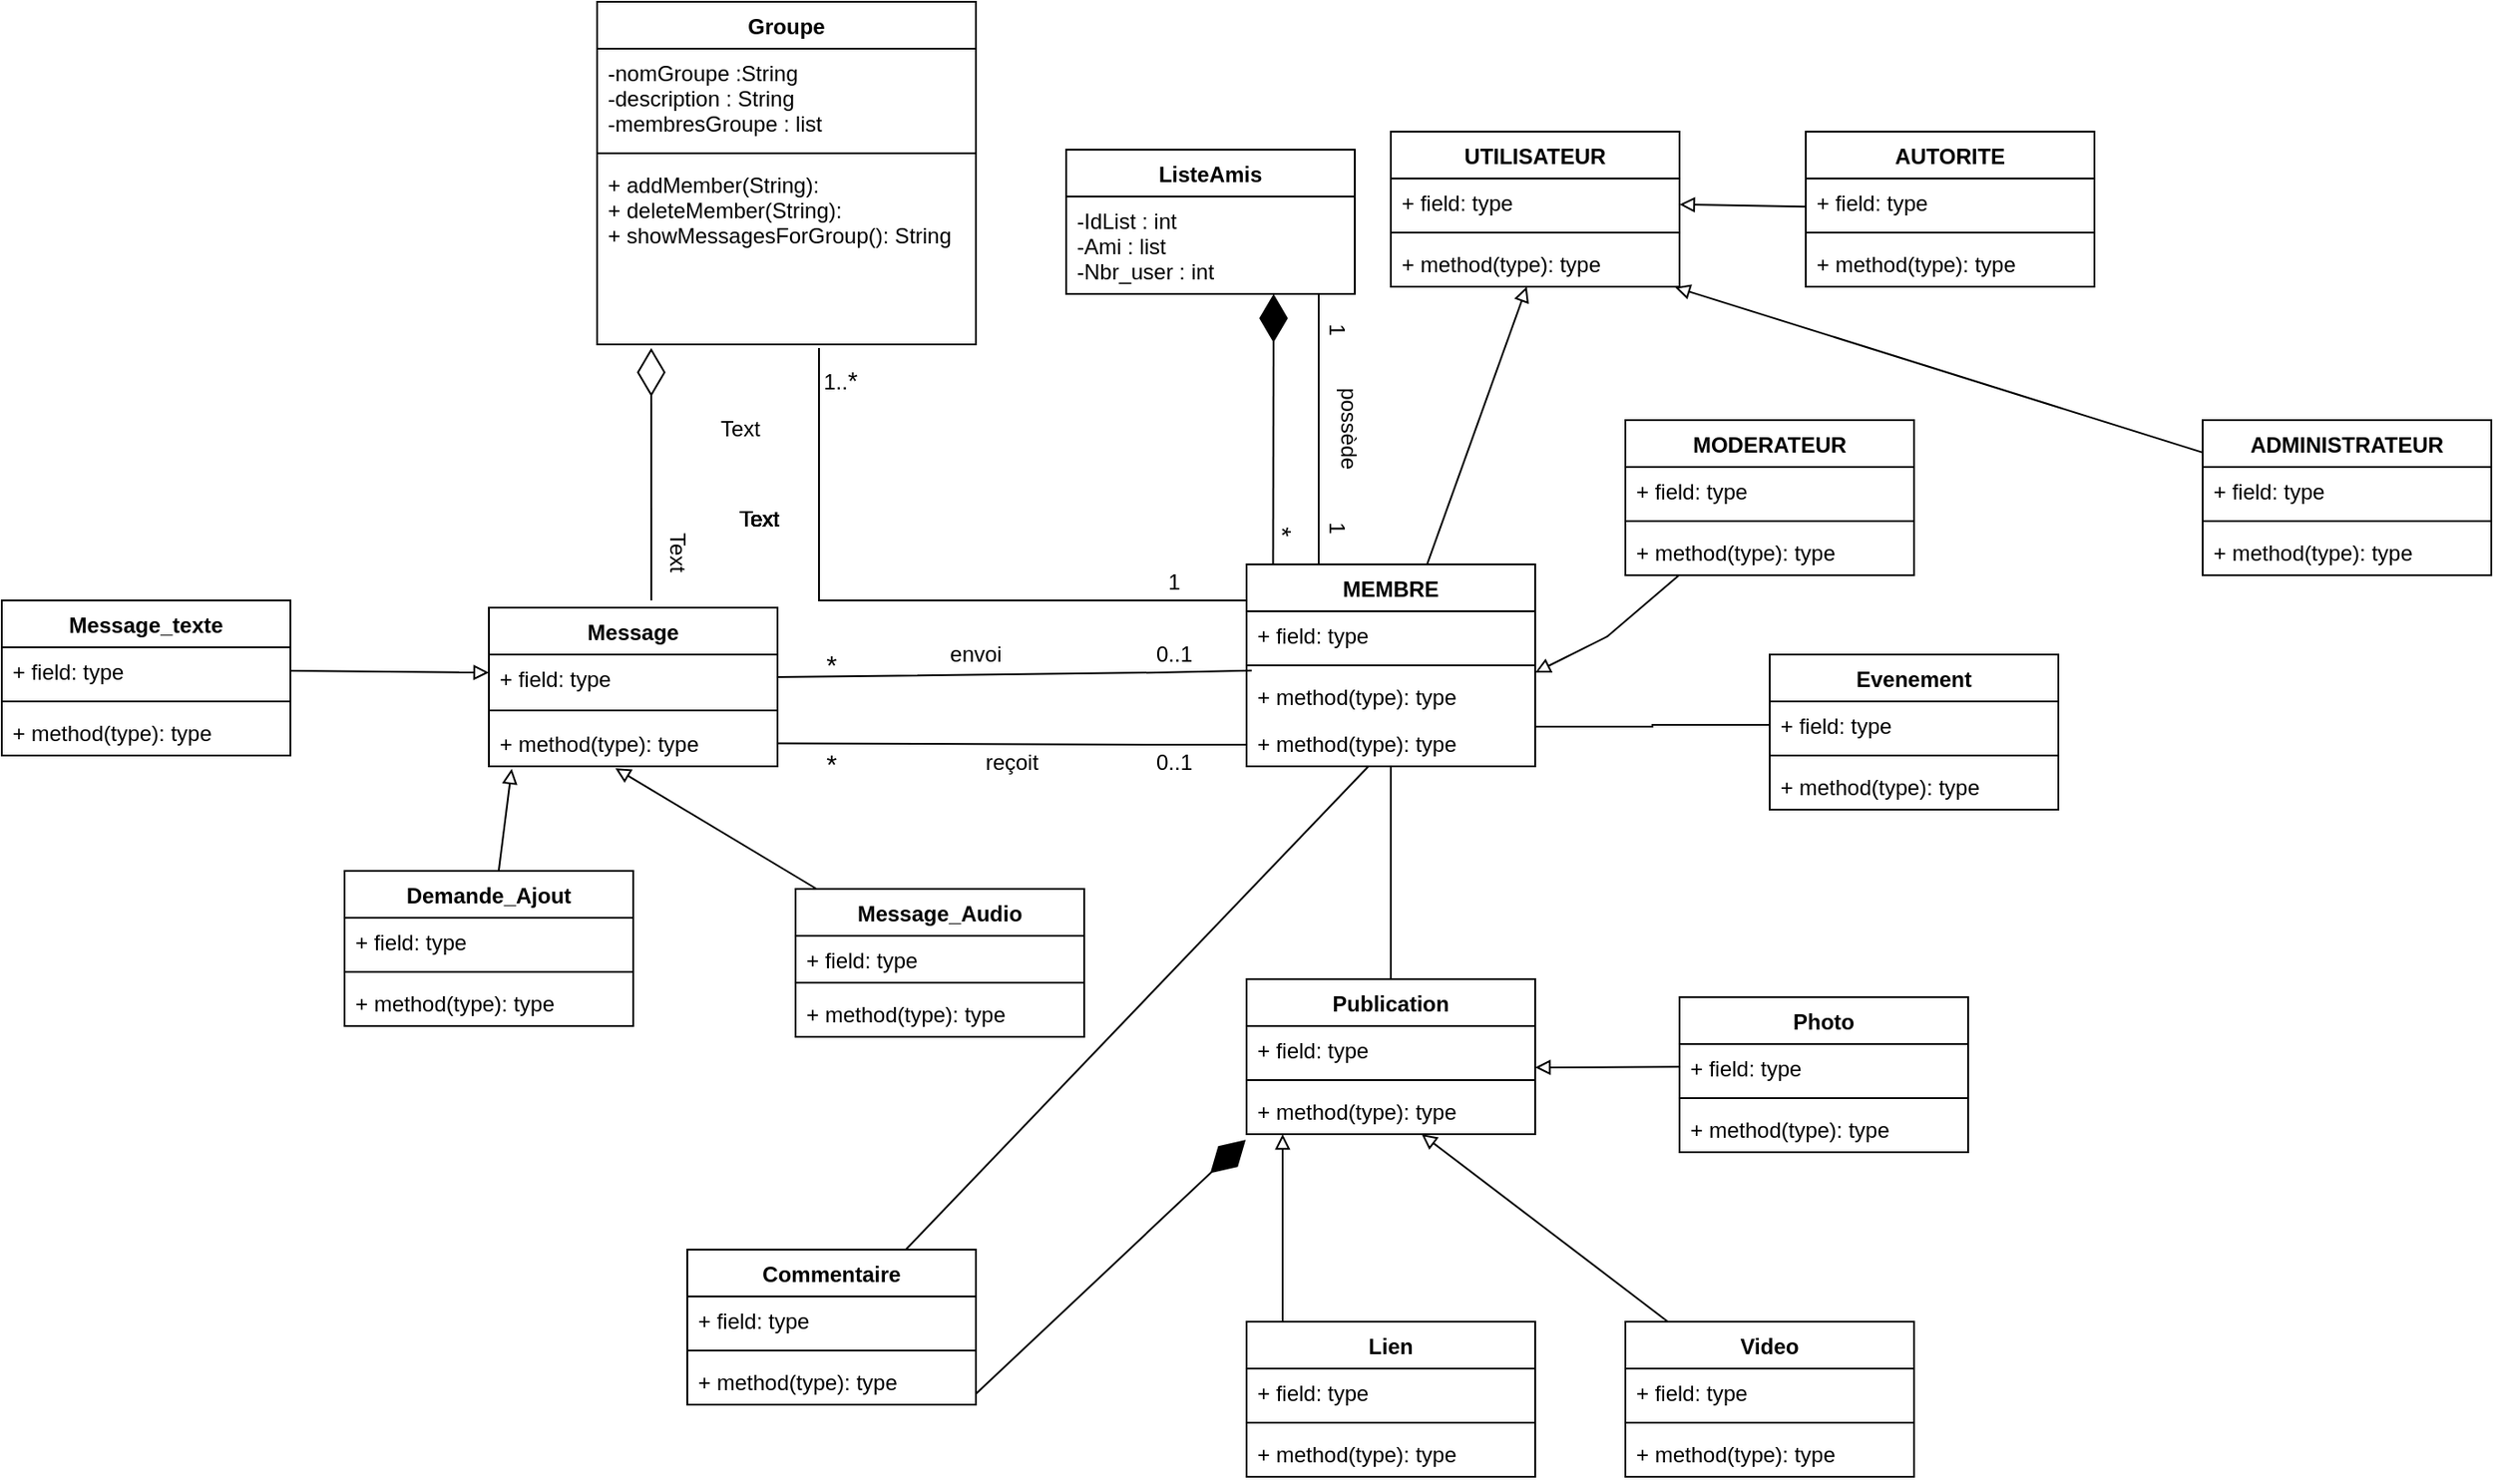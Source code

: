 <mxfile version="20.8.11" type="github">
  <diagram name="Page-1" id="nLd5oKzQ9gO693_rZfJg">
    <mxGraphModel dx="1574" dy="1639" grid="1" gridSize="10" guides="1" tooltips="1" connect="1" arrows="1" fold="1" page="1" pageScale="1" pageWidth="827" pageHeight="1169" math="0" shadow="0">
      <root>
        <mxCell id="0" />
        <mxCell id="1" parent="0" />
        <mxCell id="KBeB1Mv37ap3J1wRYVuE-1" value="UTILISATEUR" style="swimlane;fontStyle=1;align=center;verticalAlign=top;childLayout=stackLayout;horizontal=1;startSize=26;horizontalStack=0;resizeParent=1;resizeParentMax=0;resizeLast=0;collapsible=1;marginBottom=0;" parent="1" vertex="1">
          <mxGeometry x="290" y="20" width="160" height="86" as="geometry" />
        </mxCell>
        <mxCell id="KBeB1Mv37ap3J1wRYVuE-2" value="+ field: type" style="text;strokeColor=none;fillColor=none;align=left;verticalAlign=top;spacingLeft=4;spacingRight=4;overflow=hidden;rotatable=0;points=[[0,0.5],[1,0.5]];portConstraint=eastwest;" parent="KBeB1Mv37ap3J1wRYVuE-1" vertex="1">
          <mxGeometry y="26" width="160" height="26" as="geometry" />
        </mxCell>
        <mxCell id="KBeB1Mv37ap3J1wRYVuE-3" value="" style="line;strokeWidth=1;fillColor=none;align=left;verticalAlign=middle;spacingTop=-1;spacingLeft=3;spacingRight=3;rotatable=0;labelPosition=right;points=[];portConstraint=eastwest;strokeColor=inherit;" parent="KBeB1Mv37ap3J1wRYVuE-1" vertex="1">
          <mxGeometry y="52" width="160" height="8" as="geometry" />
        </mxCell>
        <mxCell id="KBeB1Mv37ap3J1wRYVuE-4" value="+ method(type): type" style="text;strokeColor=none;fillColor=none;align=left;verticalAlign=top;spacingLeft=4;spacingRight=4;overflow=hidden;rotatable=0;points=[[0,0.5],[1,0.5]];portConstraint=eastwest;" parent="KBeB1Mv37ap3J1wRYVuE-1" vertex="1">
          <mxGeometry y="60" width="160" height="26" as="geometry" />
        </mxCell>
        <mxCell id="CkU59M2SKb6onxOzNVY_-23" style="edgeStyle=none;rounded=0;orthogonalLoop=1;jettySize=auto;html=1;endArrow=block;endFill=0;" parent="1" source="KBeB1Mv37ap3J1wRYVuE-11" target="KBeB1Mv37ap3J1wRYVuE-2" edge="1">
          <mxGeometry relative="1" as="geometry" />
        </mxCell>
        <mxCell id="KBeB1Mv37ap3J1wRYVuE-11" value="AUTORITE" style="swimlane;fontStyle=1;align=center;verticalAlign=top;childLayout=stackLayout;horizontal=1;startSize=26;horizontalStack=0;resizeParent=1;resizeParentMax=0;resizeLast=0;collapsible=1;marginBottom=0;" parent="1" vertex="1">
          <mxGeometry x="520" y="20" width="160" height="86" as="geometry" />
        </mxCell>
        <mxCell id="KBeB1Mv37ap3J1wRYVuE-12" value="+ field: type" style="text;strokeColor=none;fillColor=none;align=left;verticalAlign=top;spacingLeft=4;spacingRight=4;overflow=hidden;rotatable=0;points=[[0,0.5],[1,0.5]];portConstraint=eastwest;" parent="KBeB1Mv37ap3J1wRYVuE-11" vertex="1">
          <mxGeometry y="26" width="160" height="26" as="geometry" />
        </mxCell>
        <mxCell id="KBeB1Mv37ap3J1wRYVuE-13" value="" style="line;strokeWidth=1;fillColor=none;align=left;verticalAlign=middle;spacingTop=-1;spacingLeft=3;spacingRight=3;rotatable=0;labelPosition=right;points=[];portConstraint=eastwest;strokeColor=inherit;" parent="KBeB1Mv37ap3J1wRYVuE-11" vertex="1">
          <mxGeometry y="52" width="160" height="8" as="geometry" />
        </mxCell>
        <mxCell id="KBeB1Mv37ap3J1wRYVuE-14" value="+ method(type): type" style="text;strokeColor=none;fillColor=none;align=left;verticalAlign=top;spacingLeft=4;spacingRight=4;overflow=hidden;rotatable=0;points=[[0,0.5],[1,0.5]];portConstraint=eastwest;" parent="KBeB1Mv37ap3J1wRYVuE-11" vertex="1">
          <mxGeometry y="60" width="160" height="26" as="geometry" />
        </mxCell>
        <mxCell id="CkU59M2SKb6onxOzNVY_-20" style="rounded=0;orthogonalLoop=1;jettySize=auto;html=1;endArrow=block;endFill=0;" parent="1" source="KBeB1Mv37ap3J1wRYVuE-15" target="KBeB1Mv37ap3J1wRYVuE-4" edge="1">
          <mxGeometry relative="1" as="geometry">
            <mxPoint x="300" y="120" as="targetPoint" />
          </mxGeometry>
        </mxCell>
        <mxCell id="7G3Ht4xXfiFAOZeV6RYM-14" style="edgeStyle=orthogonalEdgeStyle;rounded=0;jumpSize=6;orthogonalLoop=1;jettySize=auto;html=1;entryX=0;entryY=0.5;entryDx=0;entryDy=0;strokeWidth=1;endArrow=none;endFill=0;startSize=6;sourcePerimeterSpacing=0;targetPerimeterSpacing=0;" edge="1" parent="1" source="KBeB1Mv37ap3J1wRYVuE-15" target="7G3Ht4xXfiFAOZeV6RYM-11">
          <mxGeometry relative="1" as="geometry">
            <Array as="points">
              <mxPoint x="435" y="350" />
              <mxPoint x="435" y="349" />
            </Array>
          </mxGeometry>
        </mxCell>
        <mxCell id="KBeB1Mv37ap3J1wRYVuE-15" value="MEMBRE" style="swimlane;fontStyle=1;align=center;verticalAlign=top;childLayout=stackLayout;horizontal=1;startSize=26;horizontalStack=0;resizeParent=1;resizeParentMax=0;resizeLast=0;collapsible=1;marginBottom=0;" parent="1" vertex="1">
          <mxGeometry x="210" y="260" width="160" height="112" as="geometry" />
        </mxCell>
        <mxCell id="KBeB1Mv37ap3J1wRYVuE-16" value="+ field: type" style="text;strokeColor=none;fillColor=none;align=left;verticalAlign=top;spacingLeft=4;spacingRight=4;overflow=hidden;rotatable=0;points=[[0,0.5],[1,0.5]];portConstraint=eastwest;" parent="KBeB1Mv37ap3J1wRYVuE-15" vertex="1">
          <mxGeometry y="26" width="160" height="26" as="geometry" />
        </mxCell>
        <mxCell id="KBeB1Mv37ap3J1wRYVuE-17" value="" style="line;strokeWidth=1;fillColor=none;align=left;verticalAlign=middle;spacingTop=-1;spacingLeft=3;spacingRight=3;rotatable=0;labelPosition=right;points=[];portConstraint=eastwest;strokeColor=inherit;" parent="KBeB1Mv37ap3J1wRYVuE-15" vertex="1">
          <mxGeometry y="52" width="160" height="8" as="geometry" />
        </mxCell>
        <mxCell id="KBeB1Mv37ap3J1wRYVuE-18" value="+ method(type): type" style="text;strokeColor=none;fillColor=none;align=left;verticalAlign=top;spacingLeft=4;spacingRight=4;overflow=hidden;rotatable=0;points=[[0,0.5],[1,0.5]];portConstraint=eastwest;" parent="KBeB1Mv37ap3J1wRYVuE-15" vertex="1">
          <mxGeometry y="60" width="160" height="26" as="geometry" />
        </mxCell>
        <mxCell id="CkU59M2SKb6onxOzNVY_-53" value="+ method(type): type" style="text;strokeColor=none;fillColor=none;align=left;verticalAlign=top;spacingLeft=4;spacingRight=4;overflow=hidden;rotatable=0;points=[[0,0.5],[1,0.5]];portConstraint=eastwest;" parent="KBeB1Mv37ap3J1wRYVuE-15" vertex="1">
          <mxGeometry y="86" width="160" height="26" as="geometry" />
        </mxCell>
        <mxCell id="CkU59M2SKb6onxOzNVY_-25" style="edgeStyle=none;rounded=0;orthogonalLoop=1;jettySize=auto;html=1;endArrow=block;endFill=0;entryX=1;entryY=0;entryDx=0;entryDy=0;entryPerimeter=0;" parent="1" source="KBeB1Mv37ap3J1wRYVuE-19" target="KBeB1Mv37ap3J1wRYVuE-18" edge="1">
          <mxGeometry relative="1" as="geometry">
            <mxPoint x="400" y="170" as="targetPoint" />
            <Array as="points">
              <mxPoint x="410" y="300" />
            </Array>
          </mxGeometry>
        </mxCell>
        <mxCell id="KBeB1Mv37ap3J1wRYVuE-19" value="MODERATEUR" style="swimlane;fontStyle=1;align=center;verticalAlign=top;childLayout=stackLayout;horizontal=1;startSize=26;horizontalStack=0;resizeParent=1;resizeParentMax=0;resizeLast=0;collapsible=1;marginBottom=0;" parent="1" vertex="1">
          <mxGeometry x="420" y="180" width="160" height="86" as="geometry" />
        </mxCell>
        <mxCell id="KBeB1Mv37ap3J1wRYVuE-20" value="+ field: type" style="text;strokeColor=none;fillColor=none;align=left;verticalAlign=top;spacingLeft=4;spacingRight=4;overflow=hidden;rotatable=0;points=[[0,0.5],[1,0.5]];portConstraint=eastwest;" parent="KBeB1Mv37ap3J1wRYVuE-19" vertex="1">
          <mxGeometry y="26" width="160" height="26" as="geometry" />
        </mxCell>
        <mxCell id="KBeB1Mv37ap3J1wRYVuE-21" value="" style="line;strokeWidth=1;fillColor=none;align=left;verticalAlign=middle;spacingTop=-1;spacingLeft=3;spacingRight=3;rotatable=0;labelPosition=right;points=[];portConstraint=eastwest;strokeColor=inherit;" parent="KBeB1Mv37ap3J1wRYVuE-19" vertex="1">
          <mxGeometry y="52" width="160" height="8" as="geometry" />
        </mxCell>
        <mxCell id="KBeB1Mv37ap3J1wRYVuE-22" value="+ method(type): type" style="text;strokeColor=none;fillColor=none;align=left;verticalAlign=top;spacingLeft=4;spacingRight=4;overflow=hidden;rotatable=0;points=[[0,0.5],[1,0.5]];portConstraint=eastwest;" parent="KBeB1Mv37ap3J1wRYVuE-19" vertex="1">
          <mxGeometry y="60" width="160" height="26" as="geometry" />
        </mxCell>
        <mxCell id="CkU59M2SKb6onxOzNVY_-22" style="edgeStyle=none;rounded=0;orthogonalLoop=1;jettySize=auto;html=1;entryX=0.984;entryY=1.01;entryDx=0;entryDy=0;entryPerimeter=0;endArrow=block;endFill=0;" parent="1" source="KBeB1Mv37ap3J1wRYVuE-23" target="KBeB1Mv37ap3J1wRYVuE-4" edge="1">
          <mxGeometry relative="1" as="geometry" />
        </mxCell>
        <mxCell id="KBeB1Mv37ap3J1wRYVuE-23" value="ADMINISTRATEUR" style="swimlane;fontStyle=1;align=center;verticalAlign=top;childLayout=stackLayout;horizontal=1;startSize=26;horizontalStack=0;resizeParent=1;resizeParentMax=0;resizeLast=0;collapsible=1;marginBottom=0;" parent="1" vertex="1">
          <mxGeometry x="740" y="180" width="160" height="86" as="geometry" />
        </mxCell>
        <mxCell id="KBeB1Mv37ap3J1wRYVuE-24" value="+ field: type" style="text;strokeColor=none;fillColor=none;align=left;verticalAlign=top;spacingLeft=4;spacingRight=4;overflow=hidden;rotatable=0;points=[[0,0.5],[1,0.5]];portConstraint=eastwest;" parent="KBeB1Mv37ap3J1wRYVuE-23" vertex="1">
          <mxGeometry y="26" width="160" height="26" as="geometry" />
        </mxCell>
        <mxCell id="KBeB1Mv37ap3J1wRYVuE-25" value="" style="line;strokeWidth=1;fillColor=none;align=left;verticalAlign=middle;spacingTop=-1;spacingLeft=3;spacingRight=3;rotatable=0;labelPosition=right;points=[];portConstraint=eastwest;strokeColor=inherit;" parent="KBeB1Mv37ap3J1wRYVuE-23" vertex="1">
          <mxGeometry y="52" width="160" height="8" as="geometry" />
        </mxCell>
        <mxCell id="KBeB1Mv37ap3J1wRYVuE-26" value="+ method(type): type" style="text;strokeColor=none;fillColor=none;align=left;verticalAlign=top;spacingLeft=4;spacingRight=4;overflow=hidden;rotatable=0;points=[[0,0.5],[1,0.5]];portConstraint=eastwest;" parent="KBeB1Mv37ap3J1wRYVuE-23" vertex="1">
          <mxGeometry y="60" width="160" height="26" as="geometry" />
        </mxCell>
        <mxCell id="CkU59M2SKb6onxOzNVY_-62" style="edgeStyle=none;rounded=0;orthogonalLoop=1;jettySize=auto;html=1;endArrow=none;endFill=0;" parent="1" source="CkU59M2SKb6onxOzNVY_-30" target="CkU59M2SKb6onxOzNVY_-53" edge="1">
          <mxGeometry relative="1" as="geometry" />
        </mxCell>
        <mxCell id="CkU59M2SKb6onxOzNVY_-30" value="Publication" style="swimlane;fontStyle=1;align=center;verticalAlign=top;childLayout=stackLayout;horizontal=1;startSize=26;horizontalStack=0;resizeParent=1;resizeParentMax=0;resizeLast=0;collapsible=1;marginBottom=0;" parent="1" vertex="1">
          <mxGeometry x="210" y="490" width="160" height="86" as="geometry" />
        </mxCell>
        <mxCell id="CkU59M2SKb6onxOzNVY_-31" value="+ field: type" style="text;strokeColor=none;fillColor=none;align=left;verticalAlign=top;spacingLeft=4;spacingRight=4;overflow=hidden;rotatable=0;points=[[0,0.5],[1,0.5]];portConstraint=eastwest;" parent="CkU59M2SKb6onxOzNVY_-30" vertex="1">
          <mxGeometry y="26" width="160" height="26" as="geometry" />
        </mxCell>
        <mxCell id="CkU59M2SKb6onxOzNVY_-32" value="" style="line;strokeWidth=1;fillColor=none;align=left;verticalAlign=middle;spacingTop=-1;spacingLeft=3;spacingRight=3;rotatable=0;labelPosition=right;points=[];portConstraint=eastwest;strokeColor=inherit;" parent="CkU59M2SKb6onxOzNVY_-30" vertex="1">
          <mxGeometry y="52" width="160" height="8" as="geometry" />
        </mxCell>
        <mxCell id="CkU59M2SKb6onxOzNVY_-33" value="+ method(type): type" style="text;strokeColor=none;fillColor=none;align=left;verticalAlign=top;spacingLeft=4;spacingRight=4;overflow=hidden;rotatable=0;points=[[0,0.5],[1,0.5]];portConstraint=eastwest;" parent="CkU59M2SKb6onxOzNVY_-30" vertex="1">
          <mxGeometry y="60" width="160" height="26" as="geometry" />
        </mxCell>
        <mxCell id="CkU59M2SKb6onxOzNVY_-48" style="edgeStyle=none;rounded=0;orthogonalLoop=1;jettySize=auto;html=1;endArrow=block;endFill=0;" parent="1" source="CkU59M2SKb6onxOzNVY_-34" target="CkU59M2SKb6onxOzNVY_-33" edge="1">
          <mxGeometry relative="1" as="geometry" />
        </mxCell>
        <mxCell id="CkU59M2SKb6onxOzNVY_-34" value="Video" style="swimlane;fontStyle=1;align=center;verticalAlign=top;childLayout=stackLayout;horizontal=1;startSize=26;horizontalStack=0;resizeParent=1;resizeParentMax=0;resizeLast=0;collapsible=1;marginBottom=0;" parent="1" vertex="1">
          <mxGeometry x="420" y="680" width="160" height="86" as="geometry" />
        </mxCell>
        <mxCell id="CkU59M2SKb6onxOzNVY_-35" value="+ field: type" style="text;strokeColor=none;fillColor=none;align=left;verticalAlign=top;spacingLeft=4;spacingRight=4;overflow=hidden;rotatable=0;points=[[0,0.5],[1,0.5]];portConstraint=eastwest;" parent="CkU59M2SKb6onxOzNVY_-34" vertex="1">
          <mxGeometry y="26" width="160" height="26" as="geometry" />
        </mxCell>
        <mxCell id="CkU59M2SKb6onxOzNVY_-36" value="" style="line;strokeWidth=1;fillColor=none;align=left;verticalAlign=middle;spacingTop=-1;spacingLeft=3;spacingRight=3;rotatable=0;labelPosition=right;points=[];portConstraint=eastwest;strokeColor=inherit;" parent="CkU59M2SKb6onxOzNVY_-34" vertex="1">
          <mxGeometry y="52" width="160" height="8" as="geometry" />
        </mxCell>
        <mxCell id="CkU59M2SKb6onxOzNVY_-37" value="+ method(type): type" style="text;strokeColor=none;fillColor=none;align=left;verticalAlign=top;spacingLeft=4;spacingRight=4;overflow=hidden;rotatable=0;points=[[0,0.5],[1,0.5]];portConstraint=eastwest;" parent="CkU59M2SKb6onxOzNVY_-34" vertex="1">
          <mxGeometry y="60" width="160" height="26" as="geometry" />
        </mxCell>
        <mxCell id="CkU59M2SKb6onxOzNVY_-47" style="edgeStyle=none;rounded=0;orthogonalLoop=1;jettySize=auto;html=1;endArrow=block;endFill=0;" parent="1" edge="1">
          <mxGeometry relative="1" as="geometry">
            <mxPoint x="230" y="680" as="sourcePoint" />
            <mxPoint x="230" y="576.0" as="targetPoint" />
          </mxGeometry>
        </mxCell>
        <mxCell id="CkU59M2SKb6onxOzNVY_-38" value="Lien" style="swimlane;fontStyle=1;align=center;verticalAlign=top;childLayout=stackLayout;horizontal=1;startSize=26;horizontalStack=0;resizeParent=1;resizeParentMax=0;resizeLast=0;collapsible=1;marginBottom=0;" parent="1" vertex="1">
          <mxGeometry x="210" y="680" width="160" height="86" as="geometry" />
        </mxCell>
        <mxCell id="CkU59M2SKb6onxOzNVY_-39" value="+ field: type" style="text;strokeColor=none;fillColor=none;align=left;verticalAlign=top;spacingLeft=4;spacingRight=4;overflow=hidden;rotatable=0;points=[[0,0.5],[1,0.5]];portConstraint=eastwest;" parent="CkU59M2SKb6onxOzNVY_-38" vertex="1">
          <mxGeometry y="26" width="160" height="26" as="geometry" />
        </mxCell>
        <mxCell id="CkU59M2SKb6onxOzNVY_-40" value="" style="line;strokeWidth=1;fillColor=none;align=left;verticalAlign=middle;spacingTop=-1;spacingLeft=3;spacingRight=3;rotatable=0;labelPosition=right;points=[];portConstraint=eastwest;strokeColor=inherit;" parent="CkU59M2SKb6onxOzNVY_-38" vertex="1">
          <mxGeometry y="52" width="160" height="8" as="geometry" />
        </mxCell>
        <mxCell id="CkU59M2SKb6onxOzNVY_-41" value="+ method(type): type" style="text;strokeColor=none;fillColor=none;align=left;verticalAlign=top;spacingLeft=4;spacingRight=4;overflow=hidden;rotatable=0;points=[[0,0.5],[1,0.5]];portConstraint=eastwest;" parent="CkU59M2SKb6onxOzNVY_-38" vertex="1">
          <mxGeometry y="60" width="160" height="26" as="geometry" />
        </mxCell>
        <mxCell id="CkU59M2SKb6onxOzNVY_-49" style="edgeStyle=none;rounded=0;orthogonalLoop=1;jettySize=auto;html=1;endArrow=block;endFill=0;" parent="1" edge="1">
          <mxGeometry relative="1" as="geometry">
            <mxPoint x="450" y="538.667" as="sourcePoint" />
            <mxPoint x="370" y="539" as="targetPoint" />
          </mxGeometry>
        </mxCell>
        <mxCell id="CkU59M2SKb6onxOzNVY_-42" value="Photo" style="swimlane;fontStyle=1;align=center;verticalAlign=top;childLayout=stackLayout;horizontal=1;startSize=26;horizontalStack=0;resizeParent=1;resizeParentMax=0;resizeLast=0;collapsible=1;marginBottom=0;" parent="1" vertex="1">
          <mxGeometry x="450" y="500" width="160" height="86" as="geometry" />
        </mxCell>
        <mxCell id="CkU59M2SKb6onxOzNVY_-43" value="+ field: type" style="text;strokeColor=none;fillColor=none;align=left;verticalAlign=top;spacingLeft=4;spacingRight=4;overflow=hidden;rotatable=0;points=[[0,0.5],[1,0.5]];portConstraint=eastwest;" parent="CkU59M2SKb6onxOzNVY_-42" vertex="1">
          <mxGeometry y="26" width="160" height="26" as="geometry" />
        </mxCell>
        <mxCell id="CkU59M2SKb6onxOzNVY_-44" value="" style="line;strokeWidth=1;fillColor=none;align=left;verticalAlign=middle;spacingTop=-1;spacingLeft=3;spacingRight=3;rotatable=0;labelPosition=right;points=[];portConstraint=eastwest;strokeColor=inherit;" parent="CkU59M2SKb6onxOzNVY_-42" vertex="1">
          <mxGeometry y="52" width="160" height="8" as="geometry" />
        </mxCell>
        <mxCell id="CkU59M2SKb6onxOzNVY_-45" value="+ method(type): type" style="text;strokeColor=none;fillColor=none;align=left;verticalAlign=top;spacingLeft=4;spacingRight=4;overflow=hidden;rotatable=0;points=[[0,0.5],[1,0.5]];portConstraint=eastwest;" parent="CkU59M2SKb6onxOzNVY_-42" vertex="1">
          <mxGeometry y="60" width="160" height="26" as="geometry" />
        </mxCell>
        <mxCell id="CkU59M2SKb6onxOzNVY_-54" value="ListeAmis" style="swimlane;fontStyle=1;align=center;verticalAlign=top;childLayout=stackLayout;horizontal=1;startSize=26;horizontalStack=0;resizeParent=1;resizeParentMax=0;resizeLast=0;collapsible=1;marginBottom=0;" parent="1" vertex="1">
          <mxGeometry x="110" y="30" width="160" height="80" as="geometry" />
        </mxCell>
        <mxCell id="CkU59M2SKb6onxOzNVY_-55" value="-IdList : int&#xa;-Ami : list&#xa;-Nbr_user : int&#xa;" style="text;strokeColor=none;fillColor=none;align=left;verticalAlign=top;spacingLeft=4;spacingRight=4;overflow=hidden;rotatable=0;points=[[0,0.5],[1,0.5]];portConstraint=eastwest;" parent="CkU59M2SKb6onxOzNVY_-54" vertex="1">
          <mxGeometry y="26" width="160" height="54" as="geometry" />
        </mxCell>
        <mxCell id="CkU59M2SKb6onxOzNVY_-61" style="edgeStyle=none;rounded=0;orthogonalLoop=1;jettySize=auto;html=1;endArrow=none;endFill=0;exitX=0.25;exitY=0;exitDx=0;exitDy=0;sourcePerimeterSpacing=0;targetPerimeterSpacing=0;" parent="1" source="KBeB1Mv37ap3J1wRYVuE-15" edge="1">
          <mxGeometry relative="1" as="geometry">
            <mxPoint x="74" y="160" as="sourcePoint" />
            <mxPoint x="250" y="110" as="targetPoint" />
            <Array as="points">
              <mxPoint x="250" y="140" />
            </Array>
          </mxGeometry>
        </mxCell>
        <mxCell id="CkU59M2SKb6onxOzNVY_-68" style="edgeStyle=none;rounded=0;orthogonalLoop=1;jettySize=auto;html=1;endArrow=none;endFill=0;" parent="1" source="CkU59M2SKb6onxOzNVY_-63" target="CkU59M2SKb6onxOzNVY_-53" edge="1">
          <mxGeometry relative="1" as="geometry" />
        </mxCell>
        <mxCell id="CkU59M2SKb6onxOzNVY_-63" value="Commentaire" style="swimlane;fontStyle=1;align=center;verticalAlign=top;childLayout=stackLayout;horizontal=1;startSize=26;horizontalStack=0;resizeParent=1;resizeParentMax=0;resizeLast=0;collapsible=1;marginBottom=0;" parent="1" vertex="1">
          <mxGeometry x="-100" y="640" width="160" height="86" as="geometry" />
        </mxCell>
        <mxCell id="CkU59M2SKb6onxOzNVY_-64" value="+ field: type" style="text;strokeColor=none;fillColor=none;align=left;verticalAlign=top;spacingLeft=4;spacingRight=4;overflow=hidden;rotatable=0;points=[[0,0.5],[1,0.5]];portConstraint=eastwest;" parent="CkU59M2SKb6onxOzNVY_-63" vertex="1">
          <mxGeometry y="26" width="160" height="26" as="geometry" />
        </mxCell>
        <mxCell id="CkU59M2SKb6onxOzNVY_-65" value="" style="line;strokeWidth=1;fillColor=none;align=left;verticalAlign=middle;spacingTop=-1;spacingLeft=3;spacingRight=3;rotatable=0;labelPosition=right;points=[];portConstraint=eastwest;strokeColor=inherit;" parent="CkU59M2SKb6onxOzNVY_-63" vertex="1">
          <mxGeometry y="52" width="160" height="8" as="geometry" />
        </mxCell>
        <mxCell id="CkU59M2SKb6onxOzNVY_-66" value="+ method(type): type" style="text;strokeColor=none;fillColor=none;align=left;verticalAlign=top;spacingLeft=4;spacingRight=4;overflow=hidden;rotatable=0;points=[[0,0.5],[1,0.5]];portConstraint=eastwest;" parent="CkU59M2SKb6onxOzNVY_-63" vertex="1">
          <mxGeometry y="60" width="160" height="26" as="geometry" />
        </mxCell>
        <mxCell id="CkU59M2SKb6onxOzNVY_-77" style="rounded=0;orthogonalLoop=1;jettySize=auto;html=1;entryX=0.018;entryY=-0.043;entryDx=0;entryDy=0;entryPerimeter=0;endArrow=none;endFill=0;exitX=0;exitY=0.75;exitDx=0;exitDy=0;" parent="1" edge="1" target="KBeB1Mv37ap3J1wRYVuE-18">
          <mxGeometry relative="1" as="geometry">
            <mxPoint x="-50" y="322.5" as="sourcePoint" />
            <mxPoint x="214.32" y="288.752" as="targetPoint" />
            <Array as="points">
              <mxPoint x="160" y="320" />
            </Array>
          </mxGeometry>
        </mxCell>
        <mxCell id="CkU59M2SKb6onxOzNVY_-73" value="Message" style="swimlane;fontStyle=1;align=center;verticalAlign=top;childLayout=stackLayout;horizontal=1;startSize=26;horizontalStack=0;resizeParent=1;resizeParentMax=0;resizeLast=0;collapsible=1;marginBottom=0;" parent="1" vertex="1">
          <mxGeometry x="-210" y="284" width="160" height="88" as="geometry" />
        </mxCell>
        <mxCell id="CkU59M2SKb6onxOzNVY_-74" value="+ field: type" style="text;strokeColor=none;fillColor=none;align=left;verticalAlign=top;spacingLeft=4;spacingRight=4;overflow=hidden;rotatable=0;points=[[0,0.5],[1,0.5]];portConstraint=eastwest;" parent="CkU59M2SKb6onxOzNVY_-73" vertex="1">
          <mxGeometry y="26" width="160" height="26" as="geometry" />
        </mxCell>
        <mxCell id="CkU59M2SKb6onxOzNVY_-75" value="" style="line;strokeWidth=1;fillColor=none;align=left;verticalAlign=middle;spacingTop=-1;spacingLeft=3;spacingRight=3;rotatable=0;labelPosition=right;points=[];portConstraint=eastwest;strokeColor=inherit;" parent="CkU59M2SKb6onxOzNVY_-73" vertex="1">
          <mxGeometry y="52" width="160" height="10" as="geometry" />
        </mxCell>
        <mxCell id="CkU59M2SKb6onxOzNVY_-76" value="+ method(type): type" style="text;strokeColor=none;fillColor=none;align=left;verticalAlign=top;spacingLeft=4;spacingRight=4;overflow=hidden;rotatable=0;points=[[0,0.5],[1,0.5]];portConstraint=eastwest;" parent="CkU59M2SKb6onxOzNVY_-73" vertex="1">
          <mxGeometry y="62" width="160" height="26" as="geometry" />
        </mxCell>
        <mxCell id="CkU59M2SKb6onxOzNVY_-78" style="rounded=0;orthogonalLoop=1;jettySize=auto;html=1;endArrow=none;endFill=0;" parent="1" source="CkU59M2SKb6onxOzNVY_-76" edge="1">
          <mxGeometry relative="1" as="geometry">
            <mxPoint x="210" y="360" as="targetPoint" />
            <Array as="points">
              <mxPoint x="170" y="360" />
            </Array>
          </mxGeometry>
        </mxCell>
        <mxCell id="CkU59M2SKb6onxOzNVY_-79" value="Message_texte" style="swimlane;fontStyle=1;align=center;verticalAlign=top;childLayout=stackLayout;horizontal=1;startSize=26;horizontalStack=0;resizeParent=1;resizeParentMax=0;resizeLast=0;collapsible=1;marginBottom=0;" parent="1" vertex="1">
          <mxGeometry x="-480" y="280" width="160" height="86" as="geometry" />
        </mxCell>
        <mxCell id="CkU59M2SKb6onxOzNVY_-80" value="+ field: type" style="text;strokeColor=none;fillColor=none;align=left;verticalAlign=top;spacingLeft=4;spacingRight=4;overflow=hidden;rotatable=0;points=[[0,0.5],[1,0.5]];portConstraint=eastwest;" parent="CkU59M2SKb6onxOzNVY_-79" vertex="1">
          <mxGeometry y="26" width="160" height="26" as="geometry" />
        </mxCell>
        <mxCell id="CkU59M2SKb6onxOzNVY_-81" value="" style="line;strokeWidth=1;fillColor=none;align=left;verticalAlign=middle;spacingTop=-1;spacingLeft=3;spacingRight=3;rotatable=0;labelPosition=right;points=[];portConstraint=eastwest;strokeColor=inherit;" parent="CkU59M2SKb6onxOzNVY_-79" vertex="1">
          <mxGeometry y="52" width="160" height="8" as="geometry" />
        </mxCell>
        <mxCell id="CkU59M2SKb6onxOzNVY_-82" value="+ method(type): type" style="text;strokeColor=none;fillColor=none;align=left;verticalAlign=top;spacingLeft=4;spacingRight=4;overflow=hidden;rotatable=0;points=[[0,0.5],[1,0.5]];portConstraint=eastwest;" parent="CkU59M2SKb6onxOzNVY_-79" vertex="1">
          <mxGeometry y="60" width="160" height="26" as="geometry" />
        </mxCell>
        <mxCell id="CkU59M2SKb6onxOzNVY_-83" style="edgeStyle=none;rounded=0;orthogonalLoop=1;jettySize=auto;html=1;endArrow=block;endFill=0;exitX=1;exitY=0.5;exitDx=0;exitDy=0;" parent="1" source="CkU59M2SKb6onxOzNVY_-80" edge="1">
          <mxGeometry relative="1" as="geometry">
            <mxPoint x="-230" y="410" as="sourcePoint" />
            <mxPoint x="-210" y="320" as="targetPoint" />
          </mxGeometry>
        </mxCell>
        <mxCell id="CkU59M2SKb6onxOzNVY_-88" style="edgeStyle=none;rounded=0;orthogonalLoop=1;jettySize=auto;html=1;entryX=0.438;entryY=1.038;entryDx=0;entryDy=0;entryPerimeter=0;endArrow=block;endFill=0;" parent="1" source="CkU59M2SKb6onxOzNVY_-84" target="CkU59M2SKb6onxOzNVY_-76" edge="1">
          <mxGeometry relative="1" as="geometry" />
        </mxCell>
        <mxCell id="CkU59M2SKb6onxOzNVY_-84" value="Message_Audio" style="swimlane;fontStyle=1;align=center;verticalAlign=top;childLayout=stackLayout;horizontal=1;startSize=26;horizontalStack=0;resizeParent=1;resizeParentMax=0;resizeLast=0;collapsible=1;marginBottom=0;" parent="1" vertex="1">
          <mxGeometry x="-40" y="440" width="160" height="82" as="geometry" />
        </mxCell>
        <mxCell id="CkU59M2SKb6onxOzNVY_-85" value="+ field: type" style="text;strokeColor=none;fillColor=none;align=left;verticalAlign=top;spacingLeft=4;spacingRight=4;overflow=hidden;rotatable=0;points=[[0,0.5],[1,0.5]];portConstraint=eastwest;" parent="CkU59M2SKb6onxOzNVY_-84" vertex="1">
          <mxGeometry y="26" width="160" height="22" as="geometry" />
        </mxCell>
        <mxCell id="CkU59M2SKb6onxOzNVY_-86" value="" style="line;strokeWidth=1;fillColor=none;align=left;verticalAlign=middle;spacingTop=-1;spacingLeft=3;spacingRight=3;rotatable=0;labelPosition=right;points=[];portConstraint=eastwest;strokeColor=inherit;" parent="CkU59M2SKb6onxOzNVY_-84" vertex="1">
          <mxGeometry y="48" width="160" height="8" as="geometry" />
        </mxCell>
        <mxCell id="CkU59M2SKb6onxOzNVY_-87" value="+ method(type): type" style="text;strokeColor=none;fillColor=none;align=left;verticalAlign=top;spacingLeft=4;spacingRight=4;overflow=hidden;rotatable=0;points=[[0,0.5],[1,0.5]];portConstraint=eastwest;" parent="CkU59M2SKb6onxOzNVY_-84" vertex="1">
          <mxGeometry y="56" width="160" height="26" as="geometry" />
        </mxCell>
        <mxCell id="CkU59M2SKb6onxOzNVY_-94" style="edgeStyle=none;rounded=0;orthogonalLoop=1;jettySize=auto;html=1;entryX=0.079;entryY=1.051;entryDx=0;entryDy=0;endArrow=block;endFill=0;entryPerimeter=0;" parent="1" source="CkU59M2SKb6onxOzNVY_-90" target="CkU59M2SKb6onxOzNVY_-76" edge="1">
          <mxGeometry relative="1" as="geometry" />
        </mxCell>
        <mxCell id="CkU59M2SKb6onxOzNVY_-90" value="Demande_Ajout" style="swimlane;fontStyle=1;align=center;verticalAlign=top;childLayout=stackLayout;horizontal=1;startSize=26;horizontalStack=0;resizeParent=1;resizeParentMax=0;resizeLast=0;collapsible=1;marginBottom=0;" parent="1" vertex="1">
          <mxGeometry x="-290" y="430" width="160" height="86" as="geometry" />
        </mxCell>
        <mxCell id="CkU59M2SKb6onxOzNVY_-91" value="+ field: type" style="text;strokeColor=none;fillColor=none;align=left;verticalAlign=top;spacingLeft=4;spacingRight=4;overflow=hidden;rotatable=0;points=[[0,0.5],[1,0.5]];portConstraint=eastwest;" parent="CkU59M2SKb6onxOzNVY_-90" vertex="1">
          <mxGeometry y="26" width="160" height="26" as="geometry" />
        </mxCell>
        <mxCell id="CkU59M2SKb6onxOzNVY_-92" value="" style="line;strokeWidth=1;fillColor=none;align=left;verticalAlign=middle;spacingTop=-1;spacingLeft=3;spacingRight=3;rotatable=0;labelPosition=right;points=[];portConstraint=eastwest;strokeColor=inherit;" parent="CkU59M2SKb6onxOzNVY_-90" vertex="1">
          <mxGeometry y="52" width="160" height="8" as="geometry" />
        </mxCell>
        <mxCell id="CkU59M2SKb6onxOzNVY_-93" value="+ method(type): type" style="text;strokeColor=none;fillColor=none;align=left;verticalAlign=top;spacingLeft=4;spacingRight=4;overflow=hidden;rotatable=0;points=[[0,0.5],[1,0.5]];portConstraint=eastwest;" parent="CkU59M2SKb6onxOzNVY_-90" vertex="1">
          <mxGeometry y="60" width="160" height="26" as="geometry" />
        </mxCell>
        <mxCell id="7G3Ht4xXfiFAOZeV6RYM-1" value="Groupe" style="swimlane;fontStyle=1;align=center;verticalAlign=top;childLayout=stackLayout;horizontal=1;startSize=26;horizontalStack=0;resizeParent=1;resizeParentMax=0;resizeLast=0;collapsible=1;marginBottom=0;" vertex="1" parent="1">
          <mxGeometry x="-150" y="-52" width="210" height="190" as="geometry" />
        </mxCell>
        <mxCell id="7G3Ht4xXfiFAOZeV6RYM-2" value="-nomGroupe :String&#xa;-description : String&#xa;-membresGroupe : list" style="text;strokeColor=none;fillColor=none;align=left;verticalAlign=top;spacingLeft=4;spacingRight=4;overflow=hidden;rotatable=0;points=[[0,0.5],[1,0.5]];portConstraint=eastwest;" vertex="1" parent="7G3Ht4xXfiFAOZeV6RYM-1">
          <mxGeometry y="26" width="210" height="54" as="geometry" />
        </mxCell>
        <mxCell id="7G3Ht4xXfiFAOZeV6RYM-3" value="" style="line;strokeWidth=1;fillColor=none;align=left;verticalAlign=middle;spacingTop=-1;spacingLeft=3;spacingRight=3;rotatable=0;labelPosition=right;points=[];portConstraint=eastwest;strokeColor=inherit;" vertex="1" parent="7G3Ht4xXfiFAOZeV6RYM-1">
          <mxGeometry y="80" width="210" height="8" as="geometry" />
        </mxCell>
        <mxCell id="7G3Ht4xXfiFAOZeV6RYM-4" value="+ addMember(String): &#xa;+ deleteMember(String):&#xa;+ showMessagesForGroup(): String " style="text;strokeColor=none;fillColor=none;align=left;verticalAlign=top;spacingLeft=4;spacingRight=4;overflow=hidden;rotatable=0;points=[[0,0.5],[1,0.5]];portConstraint=eastwest;" vertex="1" parent="7G3Ht4xXfiFAOZeV6RYM-1">
          <mxGeometry y="88" width="210" height="102" as="geometry" />
        </mxCell>
        <mxCell id="7G3Ht4xXfiFAOZeV6RYM-6" value="" style="endArrow=diamondThin;endFill=0;endSize=24;html=1;rounded=0;strokeWidth=1;sourcePerimeterSpacing=0;targetPerimeterSpacing=0;jumpSize=6;exitX=0.563;exitY=-0.045;exitDx=0;exitDy=0;exitPerimeter=0;" edge="1" parent="1" source="CkU59M2SKb6onxOzNVY_-73">
          <mxGeometry width="160" relative="1" as="geometry">
            <mxPoint x="60" y="270" as="sourcePoint" />
            <mxPoint x="-120" y="140" as="targetPoint" />
          </mxGeometry>
        </mxCell>
        <mxCell id="7G3Ht4xXfiFAOZeV6RYM-7" value="" style="endArrow=diamondThin;endFill=1;endSize=24;html=1;rounded=0;strokeWidth=1;sourcePerimeterSpacing=0;targetPerimeterSpacing=0;jumpSize=6;exitX=0.092;exitY=0;exitDx=0;exitDy=0;exitPerimeter=0;" edge="1" parent="1" source="KBeB1Mv37ap3J1wRYVuE-15">
          <mxGeometry width="160" relative="1" as="geometry">
            <mxPoint x="230" y="250" as="sourcePoint" />
            <mxPoint x="225" y="110" as="targetPoint" />
          </mxGeometry>
        </mxCell>
        <mxCell id="7G3Ht4xXfiFAOZeV6RYM-8" value="" style="endArrow=diamondThin;endFill=1;endSize=24;html=1;rounded=0;strokeWidth=1;sourcePerimeterSpacing=0;targetPerimeterSpacing=0;jumpSize=6;entryX=-0.003;entryY=1.121;entryDx=0;entryDy=0;entryPerimeter=0;" edge="1" parent="1" target="CkU59M2SKb6onxOzNVY_-33">
          <mxGeometry width="160" relative="1" as="geometry">
            <mxPoint x="60" y="720" as="sourcePoint" />
            <mxPoint x="210" y="726" as="targetPoint" />
          </mxGeometry>
        </mxCell>
        <mxCell id="7G3Ht4xXfiFAOZeV6RYM-10" value="Evenement" style="swimlane;fontStyle=1;align=center;verticalAlign=top;childLayout=stackLayout;horizontal=1;startSize=26;horizontalStack=0;resizeParent=1;resizeParentMax=0;resizeLast=0;collapsible=1;marginBottom=0;" vertex="1" parent="1">
          <mxGeometry x="500" y="310" width="160" height="86" as="geometry" />
        </mxCell>
        <mxCell id="7G3Ht4xXfiFAOZeV6RYM-11" value="+ field: type" style="text;strokeColor=none;fillColor=none;align=left;verticalAlign=top;spacingLeft=4;spacingRight=4;overflow=hidden;rotatable=0;points=[[0,0.5],[1,0.5]];portConstraint=eastwest;" vertex="1" parent="7G3Ht4xXfiFAOZeV6RYM-10">
          <mxGeometry y="26" width="160" height="26" as="geometry" />
        </mxCell>
        <mxCell id="7G3Ht4xXfiFAOZeV6RYM-12" value="" style="line;strokeWidth=1;fillColor=none;align=left;verticalAlign=middle;spacingTop=-1;spacingLeft=3;spacingRight=3;rotatable=0;labelPosition=right;points=[];portConstraint=eastwest;strokeColor=inherit;" vertex="1" parent="7G3Ht4xXfiFAOZeV6RYM-10">
          <mxGeometry y="52" width="160" height="8" as="geometry" />
        </mxCell>
        <mxCell id="7G3Ht4xXfiFAOZeV6RYM-13" value="+ method(type): type" style="text;strokeColor=none;fillColor=none;align=left;verticalAlign=top;spacingLeft=4;spacingRight=4;overflow=hidden;rotatable=0;points=[[0,0.5],[1,0.5]];portConstraint=eastwest;" vertex="1" parent="7G3Ht4xXfiFAOZeV6RYM-10">
          <mxGeometry y="60" width="160" height="26" as="geometry" />
        </mxCell>
        <mxCell id="7G3Ht4xXfiFAOZeV6RYM-15" value="1" style="text;html=1;strokeColor=none;fillColor=none;align=center;verticalAlign=middle;whiteSpace=wrap;rounded=0;" vertex="1" parent="1">
          <mxGeometry x="140" y="260" width="60" height="20" as="geometry" />
        </mxCell>
        <mxCell id="7G3Ht4xXfiFAOZeV6RYM-16" value="1..&lt;font style=&quot;font-size: 14px;&quot;&gt;*&lt;/font&gt;" style="text;html=1;strokeColor=none;fillColor=none;align=center;verticalAlign=middle;whiteSpace=wrap;rounded=0;" vertex="1" parent="1">
          <mxGeometry x="-30" y="142.5" width="30" height="30" as="geometry" />
        </mxCell>
        <mxCell id="7G3Ht4xXfiFAOZeV6RYM-17" value="1" style="text;html=1;strokeColor=none;fillColor=none;align=center;verticalAlign=middle;whiteSpace=wrap;rounded=0;rotation=90;" vertex="1" parent="1">
          <mxGeometry x="250" y="120" width="20" height="20" as="geometry" />
        </mxCell>
        <mxCell id="7G3Ht4xXfiFAOZeV6RYM-18" value="&lt;font style=&quot;font-size: 14px;&quot;&gt;*&lt;/font&gt;" style="text;html=1;strokeColor=none;fillColor=none;align=center;verticalAlign=middle;whiteSpace=wrap;rounded=0;rotation=90;" vertex="1" parent="1">
          <mxGeometry x="214.92" y="229.77" width="30.31" height="24.54" as="geometry" />
        </mxCell>
        <mxCell id="7G3Ht4xXfiFAOZeV6RYM-19" value="possède" style="text;html=1;strokeColor=none;fillColor=none;align=center;verticalAlign=middle;whiteSpace=wrap;rounded=0;rotation=90;" vertex="1" parent="1">
          <mxGeometry x="236.25" y="168.75" width="60" height="32.5" as="geometry" />
        </mxCell>
        <mxCell id="7G3Ht4xXfiFAOZeV6RYM-20" value="1" style="text;html=1;strokeColor=none;fillColor=none;align=center;verticalAlign=middle;whiteSpace=wrap;rounded=0;rotation=90;" vertex="1" parent="1">
          <mxGeometry x="250" y="230" width="20" height="20" as="geometry" />
        </mxCell>
        <mxCell id="7G3Ht4xXfiFAOZeV6RYM-21" value="0..1" style="text;html=1;strokeColor=none;fillColor=none;align=center;verticalAlign=middle;whiteSpace=wrap;rounded=0;" vertex="1" parent="1">
          <mxGeometry x="140" y="360" width="60" height="20" as="geometry" />
        </mxCell>
        <mxCell id="7G3Ht4xXfiFAOZeV6RYM-22" value="&lt;font style=&quot;font-size: 15px;&quot;&gt;*&lt;/font&gt;" style="text;html=1;strokeColor=none;fillColor=none;align=center;verticalAlign=middle;whiteSpace=wrap;rounded=0;" vertex="1" parent="1">
          <mxGeometry x="-40" y="360" width="40" height="20" as="geometry" />
        </mxCell>
        <mxCell id="7G3Ht4xXfiFAOZeV6RYM-24" value="0..1" style="text;html=1;strokeColor=none;fillColor=none;align=center;verticalAlign=middle;whiteSpace=wrap;rounded=0;" vertex="1" parent="1">
          <mxGeometry x="140" y="300" width="60" height="20" as="geometry" />
        </mxCell>
        <mxCell id="7G3Ht4xXfiFAOZeV6RYM-25" value="envoi" style="text;html=1;strokeColor=none;fillColor=none;align=center;verticalAlign=middle;whiteSpace=wrap;rounded=0;" vertex="1" parent="1">
          <mxGeometry x="30" y="300" width="60" height="20" as="geometry" />
        </mxCell>
        <mxCell id="7G3Ht4xXfiFAOZeV6RYM-26" value="Text" style="text;html=1;strokeColor=none;fillColor=none;align=center;verticalAlign=middle;whiteSpace=wrap;rounded=0;rotation=90;" vertex="1" parent="1">
          <mxGeometry x="-130" y="241" width="50" height="25" as="geometry" />
        </mxCell>
        <mxCell id="7G3Ht4xXfiFAOZeV6RYM-27" value="Text" style="text;html=1;strokeColor=none;fillColor=none;align=center;verticalAlign=middle;whiteSpace=wrap;rounded=0;rotation=0;" vertex="1" parent="1">
          <mxGeometry x="-112.5" y="172.5" width="82.5" height="25" as="geometry" />
        </mxCell>
        <mxCell id="7G3Ht4xXfiFAOZeV6RYM-28" style="edgeStyle=orthogonalEdgeStyle;rounded=0;jumpSize=6;orthogonalLoop=1;jettySize=auto;html=1;strokeWidth=1;endArrow=none;endFill=0;startSize=6;sourcePerimeterSpacing=0;targetPerimeterSpacing=0;exitX=0;exitY=0.5;exitDx=0;exitDy=0;" edge="1" parent="1" source="KBeB1Mv37ap3J1wRYVuE-16">
          <mxGeometry relative="1" as="geometry">
            <mxPoint x="-27" y="140" as="targetPoint" />
            <Array as="points">
              <mxPoint x="210" y="280" />
              <mxPoint x="-27" y="280" />
            </Array>
          </mxGeometry>
        </mxCell>
        <mxCell id="7G3Ht4xXfiFAOZeV6RYM-32" value="Text" style="text;html=1;strokeColor=none;fillColor=none;align=center;verticalAlign=middle;whiteSpace=wrap;rounded=0;" vertex="1" parent="1">
          <mxGeometry x="-90" y="220" width="60" height="30" as="geometry" />
        </mxCell>
        <mxCell id="7G3Ht4xXfiFAOZeV6RYM-33" value="Text" style="text;html=1;strokeColor=none;fillColor=none;align=center;verticalAlign=middle;whiteSpace=wrap;rounded=0;" vertex="1" parent="1">
          <mxGeometry x="-90" y="220" width="60" height="30" as="geometry" />
        </mxCell>
        <mxCell id="7G3Ht4xXfiFAOZeV6RYM-34" value="Text" style="text;html=1;strokeColor=none;fillColor=none;align=center;verticalAlign=middle;whiteSpace=wrap;rounded=0;" vertex="1" parent="1">
          <mxGeometry x="-90" y="220" width="60" height="30" as="geometry" />
        </mxCell>
        <mxCell id="7G3Ht4xXfiFAOZeV6RYM-35" value="Text" style="text;html=1;strokeColor=none;fillColor=none;align=center;verticalAlign=middle;whiteSpace=wrap;rounded=0;" vertex="1" parent="1">
          <mxGeometry x="-90" y="220" width="60" height="30" as="geometry" />
        </mxCell>
        <mxCell id="7G3Ht4xXfiFAOZeV6RYM-36" value="Text" style="text;html=1;strokeColor=none;fillColor=none;align=center;verticalAlign=middle;whiteSpace=wrap;rounded=0;" vertex="1" parent="1">
          <mxGeometry x="-90" y="220" width="60" height="30" as="geometry" />
        </mxCell>
        <mxCell id="7G3Ht4xXfiFAOZeV6RYM-37" value="Text" style="text;html=1;strokeColor=none;fillColor=none;align=center;verticalAlign=middle;whiteSpace=wrap;rounded=0;" vertex="1" parent="1">
          <mxGeometry x="-90" y="220" width="60" height="30" as="geometry" />
        </mxCell>
        <mxCell id="7G3Ht4xXfiFAOZeV6RYM-38" value="Text" style="text;html=1;strokeColor=none;fillColor=none;align=center;verticalAlign=middle;whiteSpace=wrap;rounded=0;" vertex="1" parent="1">
          <mxGeometry x="-90" y="220" width="60" height="30" as="geometry" />
        </mxCell>
        <mxCell id="7G3Ht4xXfiFAOZeV6RYM-39" value="Text" style="text;html=1;strokeColor=none;fillColor=none;align=center;verticalAlign=middle;whiteSpace=wrap;rounded=0;" vertex="1" parent="1">
          <mxGeometry x="-90" y="220" width="60" height="30" as="geometry" />
        </mxCell>
        <mxCell id="7G3Ht4xXfiFAOZeV6RYM-40" value="Text" style="text;html=1;strokeColor=none;fillColor=none;align=center;verticalAlign=middle;whiteSpace=wrap;rounded=0;" vertex="1" parent="1">
          <mxGeometry x="-90" y="220" width="60" height="30" as="geometry" />
        </mxCell>
        <mxCell id="7G3Ht4xXfiFAOZeV6RYM-41" value="Text" style="text;html=1;strokeColor=none;fillColor=none;align=center;verticalAlign=middle;whiteSpace=wrap;rounded=0;" vertex="1" parent="1">
          <mxGeometry x="-90" y="220" width="60" height="30" as="geometry" />
        </mxCell>
        <mxCell id="7G3Ht4xXfiFAOZeV6RYM-42" value="Text" style="text;html=1;strokeColor=none;fillColor=none;align=center;verticalAlign=middle;whiteSpace=wrap;rounded=0;" vertex="1" parent="1">
          <mxGeometry x="-90" y="220" width="60" height="30" as="geometry" />
        </mxCell>
        <mxCell id="7G3Ht4xXfiFAOZeV6RYM-43" value="Text" style="text;html=1;strokeColor=none;fillColor=none;align=center;verticalAlign=middle;whiteSpace=wrap;rounded=0;" vertex="1" parent="1">
          <mxGeometry x="-90" y="220" width="60" height="30" as="geometry" />
        </mxCell>
        <mxCell id="7G3Ht4xXfiFAOZeV6RYM-44" value="Text" style="text;html=1;strokeColor=none;fillColor=none;align=center;verticalAlign=middle;whiteSpace=wrap;rounded=0;" vertex="1" parent="1">
          <mxGeometry x="-90" y="220" width="60" height="30" as="geometry" />
        </mxCell>
        <mxCell id="7G3Ht4xXfiFAOZeV6RYM-45" value="Text" style="text;html=1;strokeColor=none;fillColor=none;align=center;verticalAlign=middle;whiteSpace=wrap;rounded=0;" vertex="1" parent="1">
          <mxGeometry x="-90" y="220" width="60" height="30" as="geometry" />
        </mxCell>
        <mxCell id="7G3Ht4xXfiFAOZeV6RYM-46" value="&lt;font style=&quot;font-size: 15px;&quot;&gt;*&lt;/font&gt;" style="text;html=1;strokeColor=none;fillColor=none;align=center;verticalAlign=middle;whiteSpace=wrap;rounded=0;" vertex="1" parent="1">
          <mxGeometry x="-40" y="310" width="40" height="10" as="geometry" />
        </mxCell>
        <mxCell id="7G3Ht4xXfiFAOZeV6RYM-47" value="reçoit" style="text;html=1;strokeColor=none;fillColor=none;align=center;verticalAlign=middle;whiteSpace=wrap;rounded=0;" vertex="1" parent="1">
          <mxGeometry x="50" y="360" width="60" height="20" as="geometry" />
        </mxCell>
      </root>
    </mxGraphModel>
  </diagram>
</mxfile>
